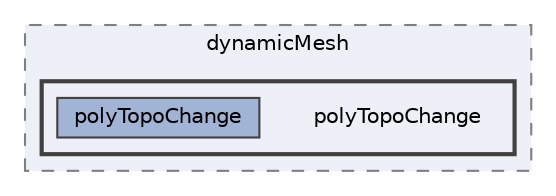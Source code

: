 digraph "libfvMeshTopoChangers/libfvMeshTopoChangers2D/dynamicMesh/polyTopoChange"
{
 // LATEX_PDF_SIZE
  bgcolor="transparent";
  edge [fontname=Helvetica,fontsize=10,labelfontname=Helvetica,labelfontsize=10];
  node [fontname=Helvetica,fontsize=10,shape=box,height=0.2,width=0.4];
  compound=true
  subgraph clusterdir_ecf1541ac8efda98a1627dfa66d804ed {
    graph [ bgcolor="#edf0f7", pencolor="grey50", label="dynamicMesh", fontname=Helvetica,fontsize=10 style="filled,dashed", URL="dir_ecf1541ac8efda98a1627dfa66d804ed.html",tooltip=""]
  subgraph clusterdir_b21656d09bd5a8c4ae695596d3dead5f {
    graph [ bgcolor="#edf0f7", pencolor="grey25", label="", fontname=Helvetica,fontsize=10 style="filled,bold", URL="dir_b21656d09bd5a8c4ae695596d3dead5f.html",tooltip=""]
    dir_b21656d09bd5a8c4ae695596d3dead5f [shape=plaintext, label="polyTopoChange"];
  dir_8ddb9028c73b6b5afb2ad401dc566583 [label="polyTopoChange", fillcolor="#a2b4d6", color="grey25", style="filled", URL="dir_8ddb9028c73b6b5afb2ad401dc566583.html",tooltip=""];
  }
  }
}
